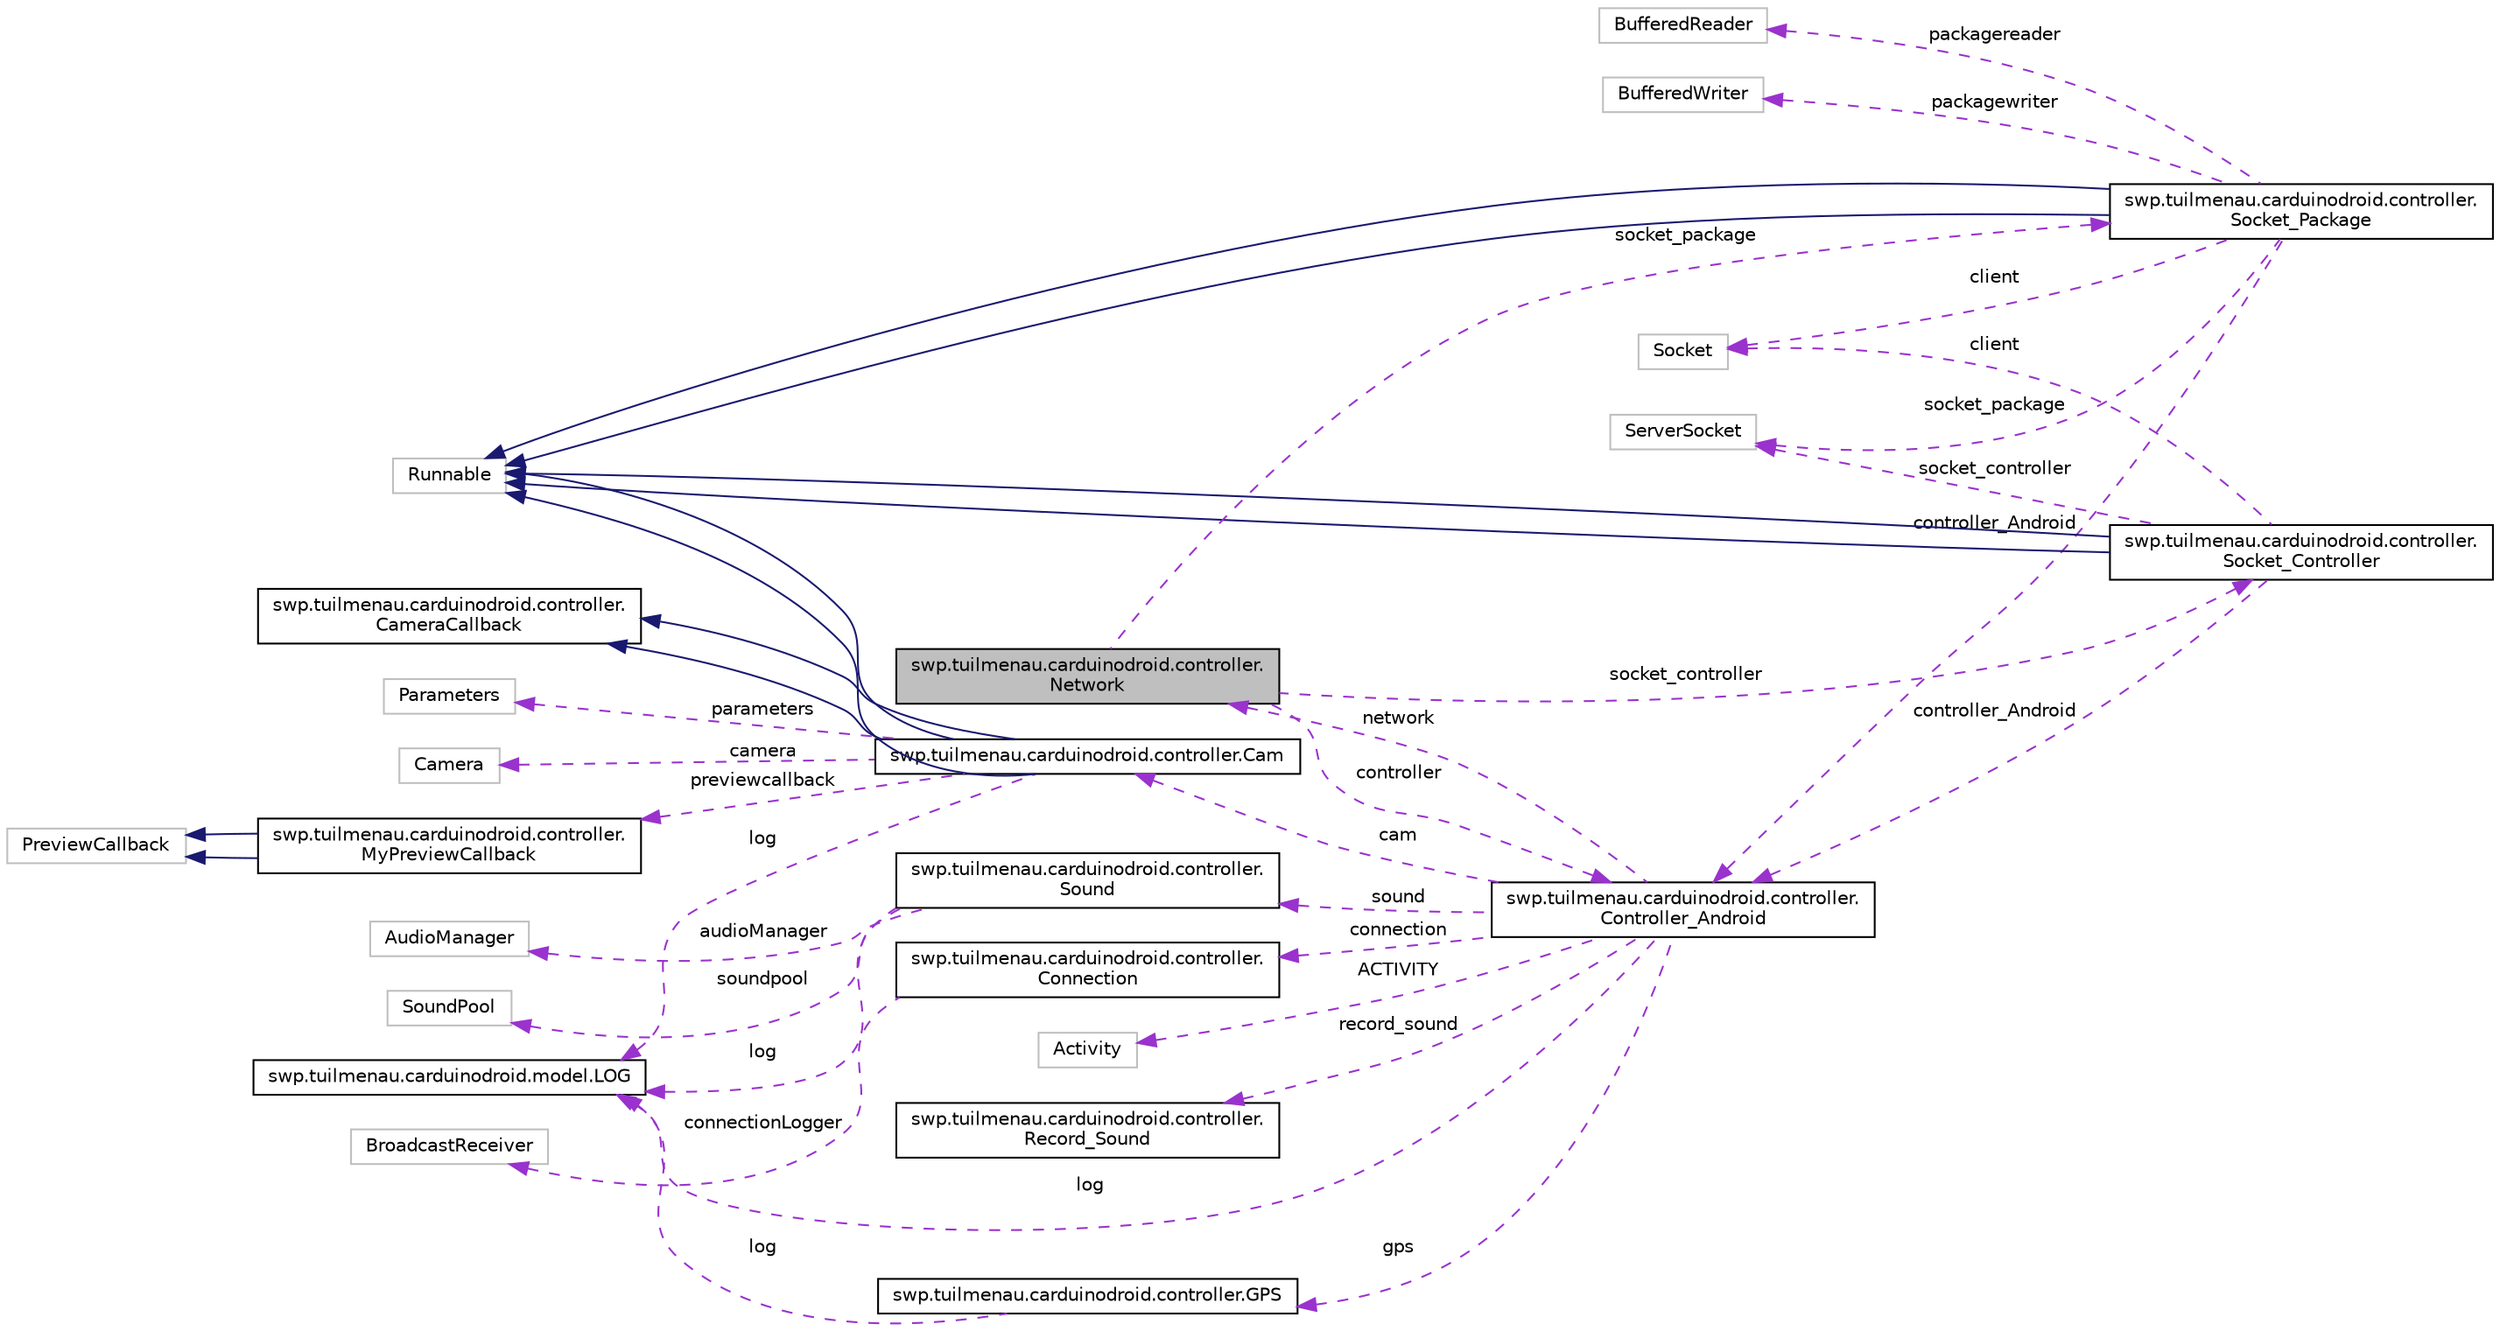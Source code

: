 digraph "swp.tuilmenau.carduinodroid.controller.Network"
{
  edge [fontname="Helvetica",fontsize="10",labelfontname="Helvetica",labelfontsize="10"];
  node [fontname="Helvetica",fontsize="10",shape=record];
  rankdir="LR";
  Node1 [label="swp.tuilmenau.carduinodroid.controller.\lNetwork",height=0.2,width=0.4,color="black", fillcolor="grey75", style="filled", fontcolor="black"];
  Node2 -> Node1 [dir="back",color="darkorchid3",fontsize="10",style="dashed",label=" controller" ,fontname="Helvetica"];
  Node2 [label="swp.tuilmenau.carduinodroid.controller.\lController_Android",height=0.2,width=0.4,color="black", fillcolor="white", style="filled",URL="$classswp_1_1tuilmenau_1_1carduinodroid_1_1controller_1_1_controller___android.html"];
  Node3 -> Node2 [dir="back",color="darkorchid3",fontsize="10",style="dashed",label=" log" ,fontname="Helvetica"];
  Node3 [label="swp.tuilmenau.carduinodroid.model.LOG",height=0.2,width=0.4,color="black", fillcolor="white", style="filled",URL="$classswp_1_1tuilmenau_1_1carduinodroid_1_1model_1_1_l_o_g.html"];
  Node4 -> Node2 [dir="back",color="darkorchid3",fontsize="10",style="dashed",label=" ACTIVITY" ,fontname="Helvetica"];
  Node4 [label="Activity",height=0.2,width=0.4,color="grey75", fillcolor="white", style="filled"];
  Node1 -> Node2 [dir="back",color="darkorchid3",fontsize="10",style="dashed",label=" network" ,fontname="Helvetica"];
  Node5 -> Node2 [dir="back",color="darkorchid3",fontsize="10",style="dashed",label=" record_sound" ,fontname="Helvetica"];
  Node5 [label="swp.tuilmenau.carduinodroid.controller.\lRecord_Sound",height=0.2,width=0.4,color="black", fillcolor="white", style="filled",URL="$classswp_1_1tuilmenau_1_1carduinodroid_1_1controller_1_1_record___sound.html"];
  Node6 -> Node2 [dir="back",color="darkorchid3",fontsize="10",style="dashed",label=" gps" ,fontname="Helvetica"];
  Node6 [label="swp.tuilmenau.carduinodroid.controller.GPS",height=0.2,width=0.4,color="black", fillcolor="white", style="filled",URL="$classswp_1_1tuilmenau_1_1carduinodroid_1_1controller_1_1_g_p_s.html"];
  Node3 -> Node6 [dir="back",color="darkorchid3",fontsize="10",style="dashed",label=" log" ,fontname="Helvetica"];
  Node7 -> Node2 [dir="back",color="darkorchid3",fontsize="10",style="dashed",label=" cam" ,fontname="Helvetica"];
  Node7 [label="swp.tuilmenau.carduinodroid.controller.Cam",height=0.2,width=0.4,color="black", fillcolor="white", style="filled",URL="$classswp_1_1tuilmenau_1_1carduinodroid_1_1controller_1_1_cam.html"];
  Node8 -> Node7 [dir="back",color="midnightblue",fontsize="10",style="solid",fontname="Helvetica"];
  Node8 [label="swp.tuilmenau.carduinodroid.controller.\lCameraCallback",height=0.2,width=0.4,color="black", fillcolor="white", style="filled",URL="$interfaceswp_1_1tuilmenau_1_1carduinodroid_1_1controller_1_1_camera_callback.html"];
  Node9 -> Node7 [dir="back",color="midnightblue",fontsize="10",style="solid",fontname="Helvetica"];
  Node9 [label="Runnable",height=0.2,width=0.4,color="grey75", fillcolor="white", style="filled"];
  Node8 -> Node7 [dir="back",color="midnightblue",fontsize="10",style="solid",fontname="Helvetica"];
  Node9 -> Node7 [dir="back",color="midnightblue",fontsize="10",style="solid",fontname="Helvetica"];
  Node3 -> Node7 [dir="back",color="darkorchid3",fontsize="10",style="dashed",label=" log" ,fontname="Helvetica"];
  Node10 -> Node7 [dir="back",color="darkorchid3",fontsize="10",style="dashed",label=" parameters" ,fontname="Helvetica"];
  Node10 [label="Parameters",height=0.2,width=0.4,color="grey75", fillcolor="white", style="filled"];
  Node11 -> Node7 [dir="back",color="darkorchid3",fontsize="10",style="dashed",label=" camera" ,fontname="Helvetica"];
  Node11 [label="Camera",height=0.2,width=0.4,color="grey75", fillcolor="white", style="filled"];
  Node12 -> Node7 [dir="back",color="darkorchid3",fontsize="10",style="dashed",label=" previewcallback" ,fontname="Helvetica"];
  Node12 [label="swp.tuilmenau.carduinodroid.controller.\lMyPreviewCallback",height=0.2,width=0.4,color="black", fillcolor="white", style="filled",URL="$classswp_1_1tuilmenau_1_1carduinodroid_1_1controller_1_1_my_preview_callback.html"];
  Node13 -> Node12 [dir="back",color="midnightblue",fontsize="10",style="solid",fontname="Helvetica"];
  Node13 [label="PreviewCallback",height=0.2,width=0.4,color="grey75", fillcolor="white", style="filled"];
  Node13 -> Node12 [dir="back",color="midnightblue",fontsize="10",style="solid",fontname="Helvetica"];
  Node14 -> Node2 [dir="back",color="darkorchid3",fontsize="10",style="dashed",label=" sound" ,fontname="Helvetica"];
  Node14 [label="swp.tuilmenau.carduinodroid.controller.\lSound",height=0.2,width=0.4,color="black", fillcolor="white", style="filled",URL="$classswp_1_1tuilmenau_1_1carduinodroid_1_1controller_1_1_sound.html"];
  Node3 -> Node14 [dir="back",color="darkorchid3",fontsize="10",style="dashed",label=" log" ,fontname="Helvetica"];
  Node15 -> Node14 [dir="back",color="darkorchid3",fontsize="10",style="dashed",label=" audioManager" ,fontname="Helvetica"];
  Node15 [label="AudioManager",height=0.2,width=0.4,color="grey75", fillcolor="white", style="filled"];
  Node16 -> Node14 [dir="back",color="darkorchid3",fontsize="10",style="dashed",label=" soundpool" ,fontname="Helvetica"];
  Node16 [label="SoundPool",height=0.2,width=0.4,color="grey75", fillcolor="white", style="filled"];
  Node17 -> Node2 [dir="back",color="darkorchid3",fontsize="10",style="dashed",label=" connection" ,fontname="Helvetica"];
  Node17 [label="swp.tuilmenau.carduinodroid.controller.\lConnection",height=0.2,width=0.4,color="black", fillcolor="white", style="filled",URL="$classswp_1_1tuilmenau_1_1carduinodroid_1_1controller_1_1_connection.html"];
  Node18 -> Node17 [dir="back",color="darkorchid3",fontsize="10",style="dashed",label=" connectionLogger" ,fontname="Helvetica"];
  Node18 [label="BroadcastReceiver",height=0.2,width=0.4,color="grey75", fillcolor="white", style="filled"];
  Node19 -> Node1 [dir="back",color="darkorchid3",fontsize="10",style="dashed",label=" socket_package" ,fontname="Helvetica"];
  Node19 [label="swp.tuilmenau.carduinodroid.controller.\lSocket_Package",height=0.2,width=0.4,color="black", fillcolor="white", style="filled",URL="$classswp_1_1tuilmenau_1_1carduinodroid_1_1controller_1_1_socket___package.html"];
  Node9 -> Node19 [dir="back",color="midnightblue",fontsize="10",style="solid",fontname="Helvetica"];
  Node9 -> Node19 [dir="back",color="midnightblue",fontsize="10",style="solid",fontname="Helvetica"];
  Node20 -> Node19 [dir="back",color="darkorchid3",fontsize="10",style="dashed",label=" packagereader" ,fontname="Helvetica"];
  Node20 [label="BufferedReader",height=0.2,width=0.4,color="grey75", fillcolor="white", style="filled"];
  Node2 -> Node19 [dir="back",color="darkorchid3",fontsize="10",style="dashed",label=" controller_Android" ,fontname="Helvetica"];
  Node21 -> Node19 [dir="back",color="darkorchid3",fontsize="10",style="dashed",label=" packagewriter" ,fontname="Helvetica"];
  Node21 [label="BufferedWriter",height=0.2,width=0.4,color="grey75", fillcolor="white", style="filled"];
  Node22 -> Node19 [dir="back",color="darkorchid3",fontsize="10",style="dashed",label=" socket_package" ,fontname="Helvetica"];
  Node22 [label="ServerSocket",height=0.2,width=0.4,color="grey75", fillcolor="white", style="filled"];
  Node23 -> Node19 [dir="back",color="darkorchid3",fontsize="10",style="dashed",label=" client" ,fontname="Helvetica"];
  Node23 [label="Socket",height=0.2,width=0.4,color="grey75", fillcolor="white", style="filled"];
  Node24 -> Node1 [dir="back",color="darkorchid3",fontsize="10",style="dashed",label=" socket_controller" ,fontname="Helvetica"];
  Node24 [label="swp.tuilmenau.carduinodroid.controller.\lSocket_Controller",height=0.2,width=0.4,color="black", fillcolor="white", style="filled",URL="$classswp_1_1tuilmenau_1_1carduinodroid_1_1controller_1_1_socket___controller.html"];
  Node9 -> Node24 [dir="back",color="midnightblue",fontsize="10",style="solid",fontname="Helvetica"];
  Node9 -> Node24 [dir="back",color="midnightblue",fontsize="10",style="solid",fontname="Helvetica"];
  Node2 -> Node24 [dir="back",color="darkorchid3",fontsize="10",style="dashed",label=" controller_Android" ,fontname="Helvetica"];
  Node22 -> Node24 [dir="back",color="darkorchid3",fontsize="10",style="dashed",label=" socket_controller" ,fontname="Helvetica"];
  Node23 -> Node24 [dir="back",color="darkorchid3",fontsize="10",style="dashed",label=" client" ,fontname="Helvetica"];
}
